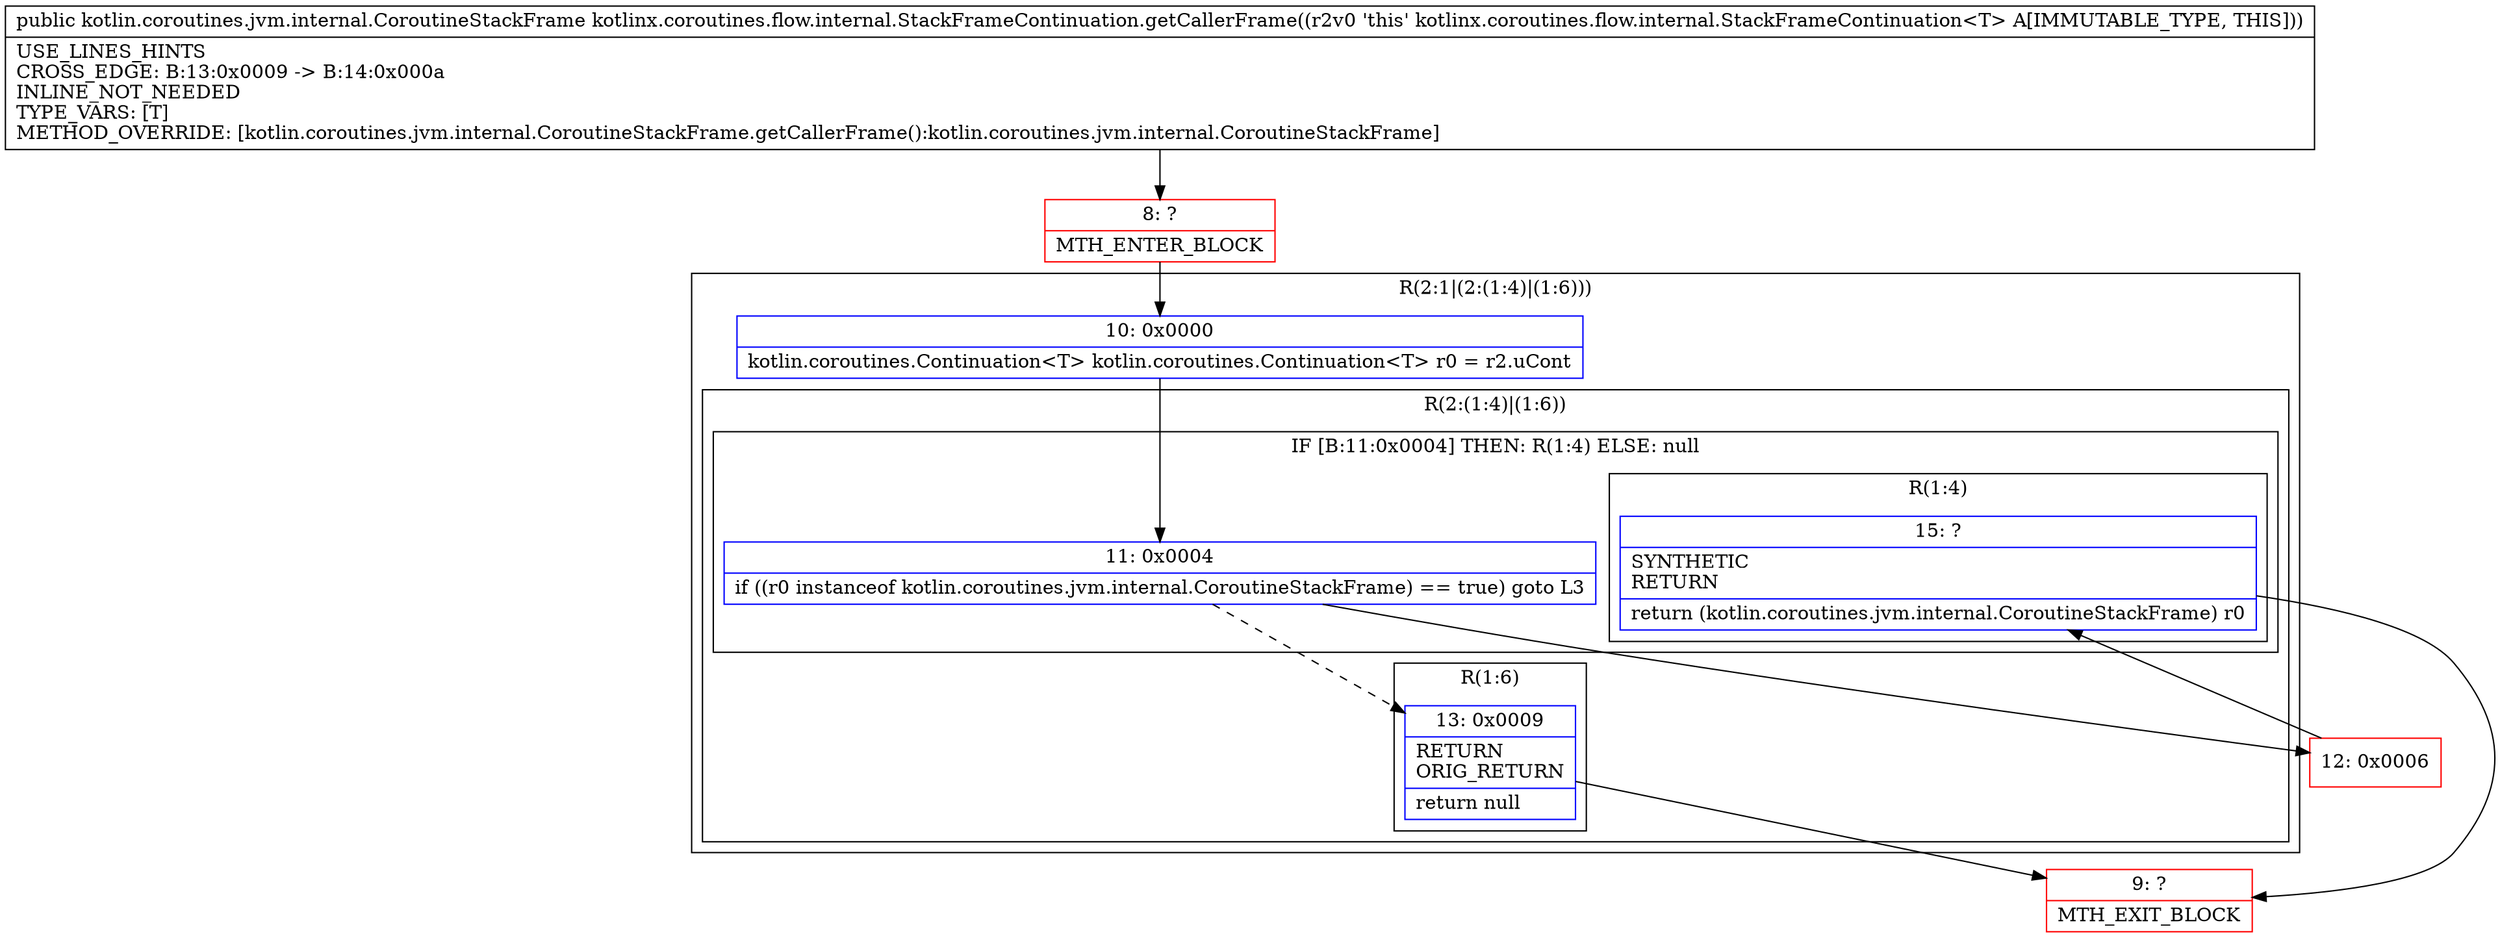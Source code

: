 digraph "CFG forkotlinx.coroutines.flow.internal.StackFrameContinuation.getCallerFrame()Lkotlin\/coroutines\/jvm\/internal\/CoroutineStackFrame;" {
subgraph cluster_Region_122940524 {
label = "R(2:1|(2:(1:4)|(1:6)))";
node [shape=record,color=blue];
Node_10 [shape=record,label="{10\:\ 0x0000|kotlin.coroutines.Continuation\<T\> kotlin.coroutines.Continuation\<T\> r0 = r2.uCont\l}"];
subgraph cluster_Region_1112890846 {
label = "R(2:(1:4)|(1:6))";
node [shape=record,color=blue];
subgraph cluster_IfRegion_478752476 {
label = "IF [B:11:0x0004] THEN: R(1:4) ELSE: null";
node [shape=record,color=blue];
Node_11 [shape=record,label="{11\:\ 0x0004|if ((r0 instanceof kotlin.coroutines.jvm.internal.CoroutineStackFrame) == true) goto L3\l}"];
subgraph cluster_Region_317400258 {
label = "R(1:4)";
node [shape=record,color=blue];
Node_15 [shape=record,label="{15\:\ ?|SYNTHETIC\lRETURN\l|return (kotlin.coroutines.jvm.internal.CoroutineStackFrame) r0\l}"];
}
}
subgraph cluster_Region_164867170 {
label = "R(1:6)";
node [shape=record,color=blue];
Node_13 [shape=record,label="{13\:\ 0x0009|RETURN\lORIG_RETURN\l|return null\l}"];
}
}
}
Node_8 [shape=record,color=red,label="{8\:\ ?|MTH_ENTER_BLOCK\l}"];
Node_12 [shape=record,color=red,label="{12\:\ 0x0006}"];
Node_9 [shape=record,color=red,label="{9\:\ ?|MTH_EXIT_BLOCK\l}"];
MethodNode[shape=record,label="{public kotlin.coroutines.jvm.internal.CoroutineStackFrame kotlinx.coroutines.flow.internal.StackFrameContinuation.getCallerFrame((r2v0 'this' kotlinx.coroutines.flow.internal.StackFrameContinuation\<T\> A[IMMUTABLE_TYPE, THIS]))  | USE_LINES_HINTS\lCROSS_EDGE: B:13:0x0009 \-\> B:14:0x000a\lINLINE_NOT_NEEDED\lTYPE_VARS: [T]\lMETHOD_OVERRIDE: [kotlin.coroutines.jvm.internal.CoroutineStackFrame.getCallerFrame():kotlin.coroutines.jvm.internal.CoroutineStackFrame]\l}"];
MethodNode -> Node_8;Node_10 -> Node_11;
Node_11 -> Node_12;
Node_11 -> Node_13[style=dashed];
Node_15 -> Node_9;
Node_13 -> Node_9;
Node_8 -> Node_10;
Node_12 -> Node_15;
}

